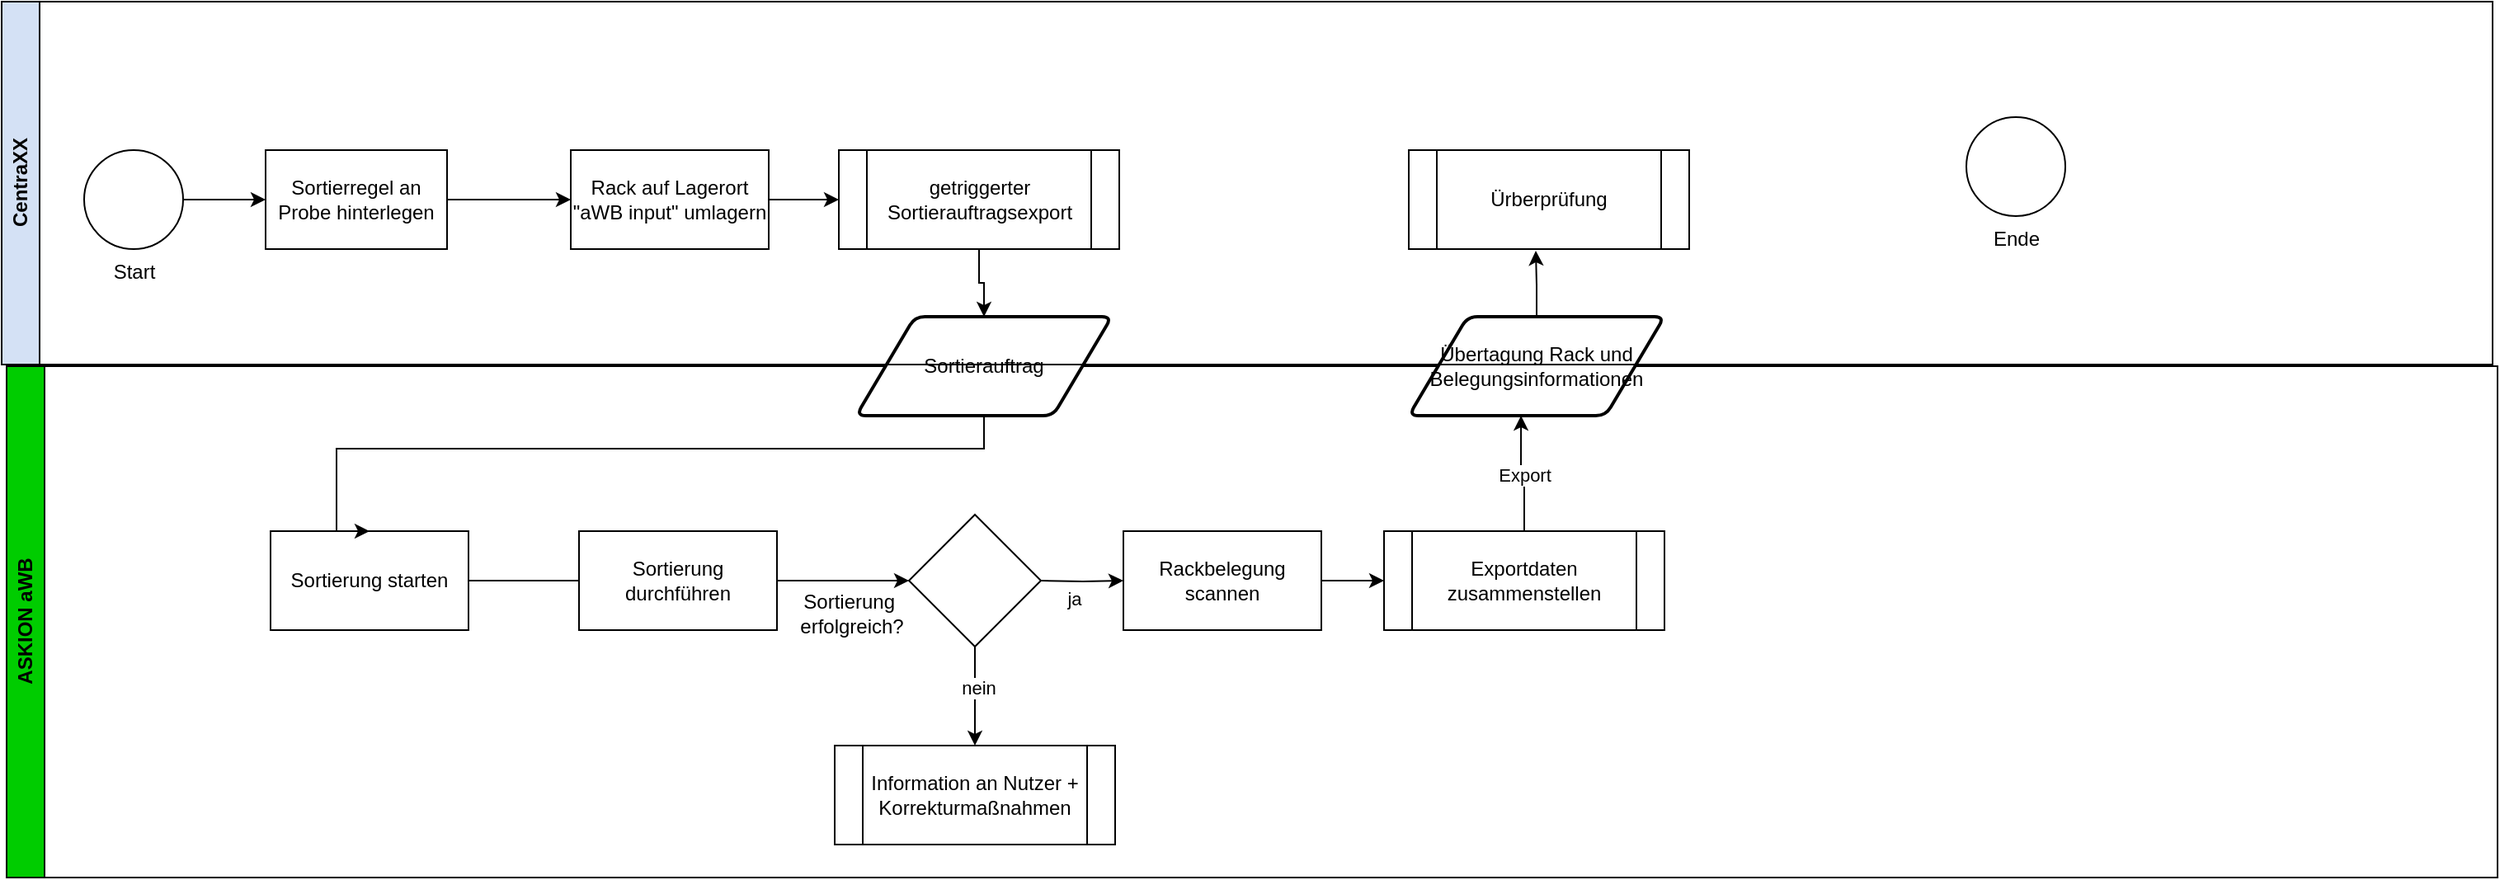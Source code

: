 <mxfile version="24.7.6">
  <diagram name="Seite-1" id="6KNFjC9qvMSSYQJPCamY">
    <mxGraphModel dx="1858" dy="1086" grid="1" gridSize="10" guides="1" tooltips="1" connect="1" arrows="1" fold="1" page="1" pageScale="1" pageWidth="827" pageHeight="1169" math="0" shadow="0">
      <root>
        <mxCell id="0" />
        <mxCell id="1" parent="0" />
        <mxCell id="c_SHFbjMTj0HTDH2dX4E-7" value="ASKION aWB" style="swimlane;horizontal=0;whiteSpace=wrap;html=1;fillColor=#00CC00;" parent="1" vertex="1">
          <mxGeometry x="50" y="400" width="1510" height="310" as="geometry" />
        </mxCell>
        <mxCell id="c_SHFbjMTj0HTDH2dX4E-23" value="" style="edgeStyle=orthogonalEdgeStyle;rounded=0;orthogonalLoop=1;jettySize=auto;html=1;" parent="c_SHFbjMTj0HTDH2dX4E-7" source="c_SHFbjMTj0HTDH2dX4E-12" edge="1">
          <mxGeometry relative="1" as="geometry">
            <mxPoint x="430" y="130" as="targetPoint" />
          </mxGeometry>
        </mxCell>
        <mxCell id="c_SHFbjMTj0HTDH2dX4E-12" value="Sortierung starten" style="rounded=0;whiteSpace=wrap;html=1;" parent="c_SHFbjMTj0HTDH2dX4E-7" vertex="1">
          <mxGeometry x="160" y="100" width="120" height="60" as="geometry" />
        </mxCell>
        <mxCell id="c_SHFbjMTj0HTDH2dX4E-27" value="" style="edgeStyle=orthogonalEdgeStyle;rounded=0;orthogonalLoop=1;jettySize=auto;html=1;" parent="c_SHFbjMTj0HTDH2dX4E-7" source="c_SHFbjMTj0HTDH2dX4E-19" target="c_SHFbjMTj0HTDH2dX4E-26" edge="1">
          <mxGeometry relative="1" as="geometry" />
        </mxCell>
        <mxCell id="c_SHFbjMTj0HTDH2dX4E-28" value="nein" style="edgeLabel;html=1;align=center;verticalAlign=middle;resizable=0;points=[];" parent="c_SHFbjMTj0HTDH2dX4E-27" vertex="1" connectable="0">
          <mxGeometry x="-0.16" y="2" relative="1" as="geometry">
            <mxPoint as="offset" />
          </mxGeometry>
        </mxCell>
        <mxCell id="c_SHFbjMTj0HTDH2dX4E-30" value="" style="edgeStyle=orthogonalEdgeStyle;rounded=0;orthogonalLoop=1;jettySize=auto;html=1;entryX=0;entryY=0.5;entryDx=0;entryDy=0;" parent="c_SHFbjMTj0HTDH2dX4E-7" target="c_SHFbjMTj0HTDH2dX4E-29" edge="1">
          <mxGeometry relative="1" as="geometry">
            <mxPoint x="627" y="130" as="sourcePoint" />
            <mxPoint x="1027.5" y="130" as="targetPoint" />
            <Array as="points" />
          </mxGeometry>
        </mxCell>
        <mxCell id="c_SHFbjMTj0HTDH2dX4E-31" value="ja" style="edgeLabel;html=1;align=center;verticalAlign=middle;resizable=0;points=[];" parent="c_SHFbjMTj0HTDH2dX4E-30" vertex="1" connectable="0">
          <mxGeometry x="-0.3" y="-2" relative="1" as="geometry">
            <mxPoint x="2" y="8" as="offset" />
          </mxGeometry>
        </mxCell>
        <mxCell id="c_SHFbjMTj0HTDH2dX4E-19" value="" style="rhombus;whiteSpace=wrap;html=1;" parent="c_SHFbjMTj0HTDH2dX4E-7" vertex="1">
          <mxGeometry x="547" y="90" width="80" height="80" as="geometry" />
        </mxCell>
        <mxCell id="c_SHFbjMTj0HTDH2dX4E-24" style="edgeStyle=orthogonalEdgeStyle;rounded=0;orthogonalLoop=1;jettySize=auto;html=1;" parent="c_SHFbjMTj0HTDH2dX4E-7" source="c_SHFbjMTj0HTDH2dX4E-22" target="c_SHFbjMTj0HTDH2dX4E-19" edge="1">
          <mxGeometry relative="1" as="geometry" />
        </mxCell>
        <mxCell id="c_SHFbjMTj0HTDH2dX4E-22" value="Sortierung durchführen" style="whiteSpace=wrap;html=1;rounded=0;" parent="c_SHFbjMTj0HTDH2dX4E-7" vertex="1">
          <mxGeometry x="347" y="100" width="120" height="60" as="geometry" />
        </mxCell>
        <mxCell id="c_SHFbjMTj0HTDH2dX4E-25" value="&lt;div&gt;Sortierung&amp;nbsp;&lt;/div&gt;&lt;div&gt;erfolgreich?&lt;/div&gt;" style="text;html=1;align=center;verticalAlign=middle;resizable=0;points=[];autosize=1;strokeColor=none;fillColor=none;" parent="c_SHFbjMTj0HTDH2dX4E-7" vertex="1">
          <mxGeometry x="467" y="130" width="90" height="40" as="geometry" />
        </mxCell>
        <mxCell id="c_SHFbjMTj0HTDH2dX4E-26" value="Information an Nutzer + Korrekturmaßnahmen" style="shape=process;whiteSpace=wrap;html=1;backgroundOutline=1;" parent="c_SHFbjMTj0HTDH2dX4E-7" vertex="1">
          <mxGeometry x="502" y="230" width="170" height="60" as="geometry" />
        </mxCell>
        <mxCell id="rJmJJguxviZmdggviB7S-4" style="edgeStyle=orthogonalEdgeStyle;rounded=0;orthogonalLoop=1;jettySize=auto;html=1;exitX=1;exitY=0.5;exitDx=0;exitDy=0;entryX=0;entryY=0.5;entryDx=0;entryDy=0;" edge="1" parent="c_SHFbjMTj0HTDH2dX4E-7" source="c_SHFbjMTj0HTDH2dX4E-29" target="rJmJJguxviZmdggviB7S-3">
          <mxGeometry relative="1" as="geometry" />
        </mxCell>
        <mxCell id="c_SHFbjMTj0HTDH2dX4E-29" value="Rackbelegung scannen" style="whiteSpace=wrap;html=1;" parent="c_SHFbjMTj0HTDH2dX4E-7" vertex="1">
          <mxGeometry x="677" y="100" width="120" height="60" as="geometry" />
        </mxCell>
        <mxCell id="c_SHFbjMTj0HTDH2dX4E-9" value="Sortierauftrag" style="shape=parallelogram;html=1;strokeWidth=2;perimeter=parallelogramPerimeter;whiteSpace=wrap;rounded=1;arcSize=12;size=0.23;" parent="c_SHFbjMTj0HTDH2dX4E-7" vertex="1">
          <mxGeometry x="515" y="-30" width="155" height="60" as="geometry" />
        </mxCell>
        <mxCell id="c_SHFbjMTj0HTDH2dX4E-38" style="edgeStyle=orthogonalEdgeStyle;rounded=0;orthogonalLoop=1;jettySize=auto;html=1;entryX=0.5;entryY=0;entryDx=0;entryDy=0;" parent="c_SHFbjMTj0HTDH2dX4E-7" source="c_SHFbjMTj0HTDH2dX4E-9" target="c_SHFbjMTj0HTDH2dX4E-12" edge="1">
          <mxGeometry relative="1" as="geometry">
            <Array as="points">
              <mxPoint x="593" y="50" />
              <mxPoint x="200" y="50" />
            </Array>
          </mxGeometry>
        </mxCell>
        <mxCell id="rJmJJguxviZmdggviB7S-2" value="Übertagung Rack und Belegungsinformationen" style="shape=parallelogram;html=1;strokeWidth=2;perimeter=parallelogramPerimeter;whiteSpace=wrap;rounded=1;arcSize=12;size=0.23;" vertex="1" parent="c_SHFbjMTj0HTDH2dX4E-7">
          <mxGeometry x="850" y="-30" width="155" height="60" as="geometry" />
        </mxCell>
        <mxCell id="rJmJJguxviZmdggviB7S-3" value="Exportdaten zusammenstellen" style="shape=process;whiteSpace=wrap;html=1;backgroundOutline=1;" vertex="1" parent="c_SHFbjMTj0HTDH2dX4E-7">
          <mxGeometry x="835" y="100" width="170" height="60" as="geometry" />
        </mxCell>
        <mxCell id="rJmJJguxviZmdggviB7S-5" style="edgeStyle=orthogonalEdgeStyle;rounded=0;orthogonalLoop=1;jettySize=auto;html=1;entryX=0.439;entryY=1;entryDx=0;entryDy=0;entryPerimeter=0;" edge="1" parent="c_SHFbjMTj0HTDH2dX4E-7" source="rJmJJguxviZmdggviB7S-3" target="rJmJJguxviZmdggviB7S-2">
          <mxGeometry relative="1" as="geometry" />
        </mxCell>
        <mxCell id="rJmJJguxviZmdggviB7S-6" value="Export" style="edgeLabel;html=1;align=center;verticalAlign=middle;resizable=0;points=[];" vertex="1" connectable="0" parent="rJmJJguxviZmdggviB7S-5">
          <mxGeometry x="-0.056" relative="1" as="geometry">
            <mxPoint as="offset" />
          </mxGeometry>
        </mxCell>
        <mxCell id="c_SHFbjMTj0HTDH2dX4E-8" value="CentraXX" style="swimlane;horizontal=0;whiteSpace=wrap;html=1;fillColor=#D4E1F5;" parent="1" vertex="1">
          <mxGeometry x="47" y="179" width="1510" height="220" as="geometry" />
        </mxCell>
        <mxCell id="c_SHFbjMTj0HTDH2dX4E-15" value="Ende" style="verticalLabelPosition=bottom;verticalAlign=top;html=1;shape=mxgraph.flowchart.on-page_reference;" parent="c_SHFbjMTj0HTDH2dX4E-8" vertex="1">
          <mxGeometry x="1191" y="70" width="60" height="60" as="geometry" />
        </mxCell>
        <mxCell id="c_SHFbjMTj0HTDH2dX4E-35" value="getriggerter Sortierauftragsexport" style="shape=process;whiteSpace=wrap;html=1;backgroundOutline=1;" parent="c_SHFbjMTj0HTDH2dX4E-8" vertex="1">
          <mxGeometry x="507.5" y="90" width="170" height="60" as="geometry" />
        </mxCell>
        <mxCell id="c_SHFbjMTj0HTDH2dX4E-4" style="edgeStyle=orthogonalEdgeStyle;rounded=0;orthogonalLoop=1;jettySize=auto;html=1;" parent="c_SHFbjMTj0HTDH2dX4E-8" source="c_SHFbjMTj0HTDH2dX4E-1" target="c_SHFbjMTj0HTDH2dX4E-3" edge="1">
          <mxGeometry relative="1" as="geometry" />
        </mxCell>
        <mxCell id="c_SHFbjMTj0HTDH2dX4E-1" value="Start" style="verticalLabelPosition=bottom;verticalAlign=top;html=1;shape=mxgraph.flowchart.on-page_reference;" parent="c_SHFbjMTj0HTDH2dX4E-8" vertex="1">
          <mxGeometry x="50" y="90" width="60" height="60" as="geometry" />
        </mxCell>
        <mxCell id="c_SHFbjMTj0HTDH2dX4E-6" value="" style="edgeStyle=orthogonalEdgeStyle;rounded=0;orthogonalLoop=1;jettySize=auto;html=1;" parent="c_SHFbjMTj0HTDH2dX4E-8" source="c_SHFbjMTj0HTDH2dX4E-3" target="c_SHFbjMTj0HTDH2dX4E-5" edge="1">
          <mxGeometry relative="1" as="geometry" />
        </mxCell>
        <mxCell id="c_SHFbjMTj0HTDH2dX4E-3" value="Sortierregel an Probe hinterlegen" style="rounded=0;whiteSpace=wrap;html=1;" parent="c_SHFbjMTj0HTDH2dX4E-8" vertex="1">
          <mxGeometry x="160" y="90" width="110" height="60" as="geometry" />
        </mxCell>
        <mxCell id="c_SHFbjMTj0HTDH2dX4E-5" value="Rack auf Lagerort &quot;aWB input&quot; umlagern" style="whiteSpace=wrap;html=1;rounded=0;" parent="c_SHFbjMTj0HTDH2dX4E-8" vertex="1">
          <mxGeometry x="345" y="90" width="120" height="60" as="geometry" />
        </mxCell>
        <mxCell id="c_SHFbjMTj0HTDH2dX4E-36" style="edgeStyle=orthogonalEdgeStyle;rounded=0;orthogonalLoop=1;jettySize=auto;html=1;entryX=0;entryY=0.5;entryDx=0;entryDy=0;" parent="c_SHFbjMTj0HTDH2dX4E-8" source="c_SHFbjMTj0HTDH2dX4E-5" target="c_SHFbjMTj0HTDH2dX4E-35" edge="1">
          <mxGeometry relative="1" as="geometry" />
        </mxCell>
        <mxCell id="rJmJJguxviZmdggviB7S-8" value="Ürberprüfung " style="shape=process;whiteSpace=wrap;html=1;backgroundOutline=1;" vertex="1" parent="c_SHFbjMTj0HTDH2dX4E-8">
          <mxGeometry x="853" y="90" width="170" height="60" as="geometry" />
        </mxCell>
        <mxCell id="c_SHFbjMTj0HTDH2dX4E-37" style="edgeStyle=orthogonalEdgeStyle;rounded=0;orthogonalLoop=1;jettySize=auto;html=1;" parent="1" source="c_SHFbjMTj0HTDH2dX4E-35" target="c_SHFbjMTj0HTDH2dX4E-9" edge="1">
          <mxGeometry relative="1" as="geometry" />
        </mxCell>
        <mxCell id="rJmJJguxviZmdggviB7S-7" style="edgeStyle=orthogonalEdgeStyle;rounded=0;orthogonalLoop=1;jettySize=auto;html=1;" edge="1" parent="1" source="rJmJJguxviZmdggviB7S-2">
          <mxGeometry relative="1" as="geometry">
            <mxPoint x="977" y="330" as="targetPoint" />
          </mxGeometry>
        </mxCell>
      </root>
    </mxGraphModel>
  </diagram>
</mxfile>
